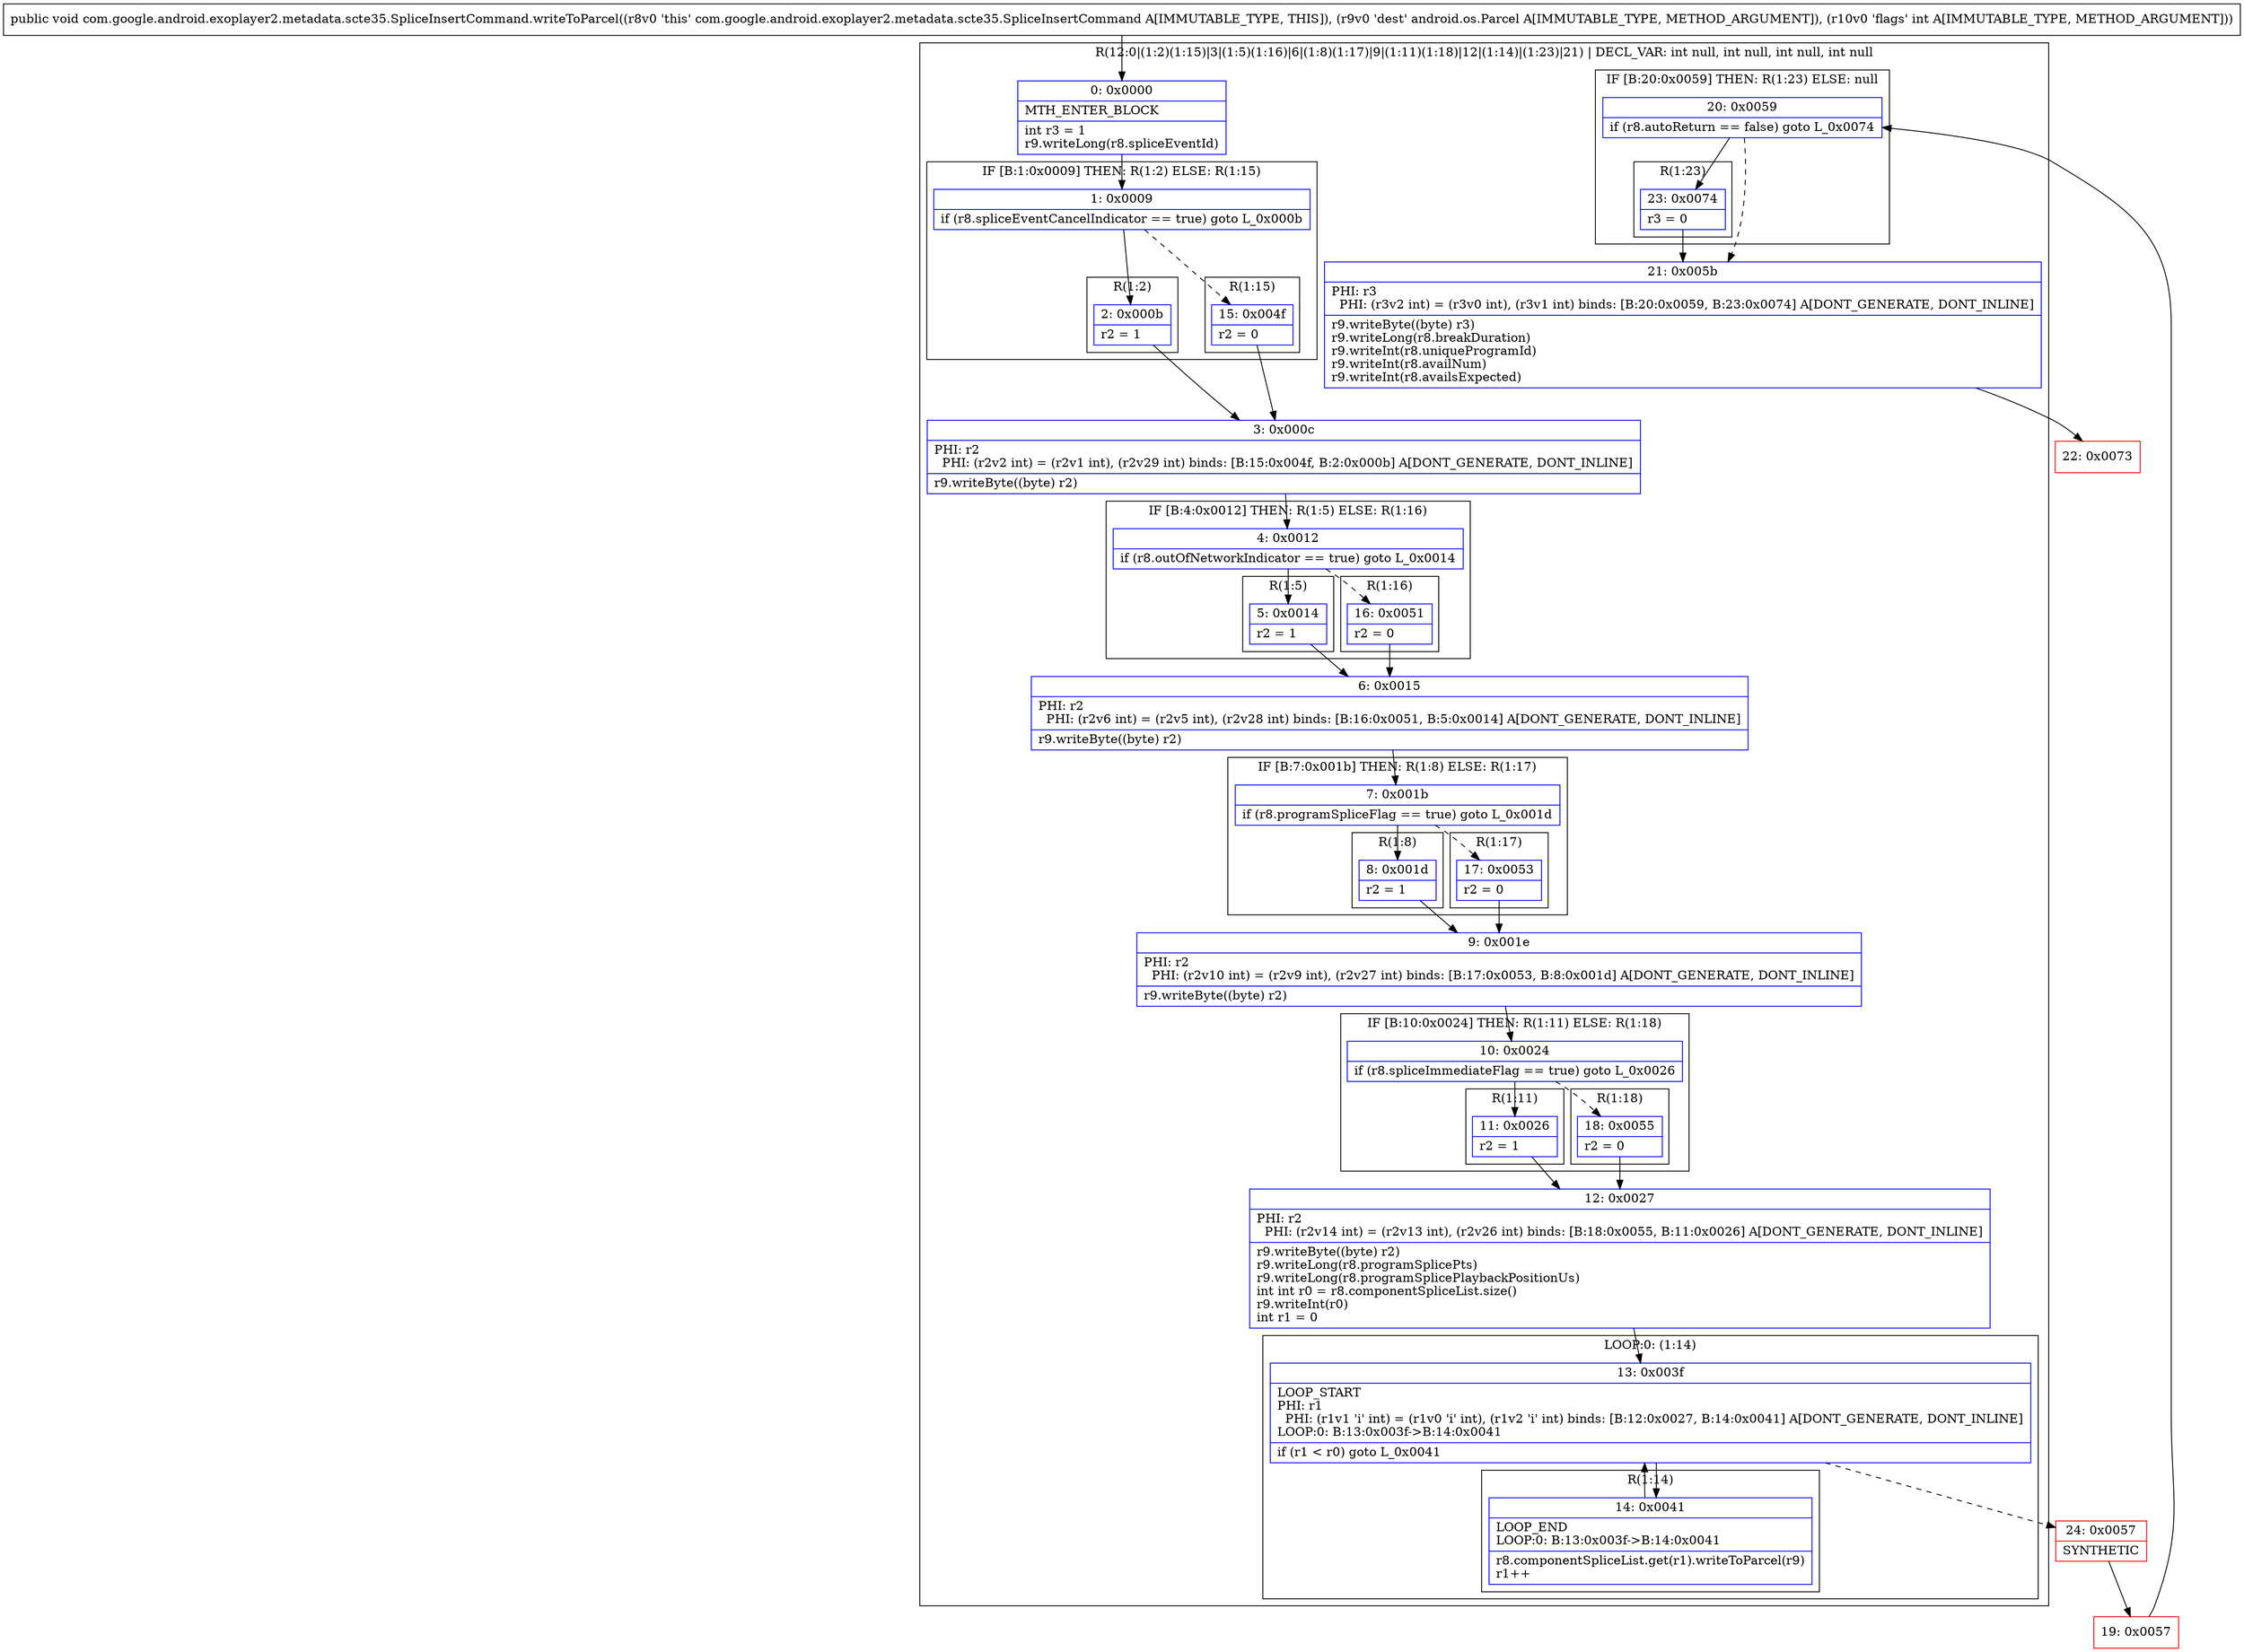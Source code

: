 digraph "CFG forcom.google.android.exoplayer2.metadata.scte35.SpliceInsertCommand.writeToParcel(Landroid\/os\/Parcel;I)V" {
subgraph cluster_Region_1414328348 {
label = "R(12:0|(1:2)(1:15)|3|(1:5)(1:16)|6|(1:8)(1:17)|9|(1:11)(1:18)|12|(1:14)|(1:23)|21) | DECL_VAR: int null, int null, int null, int null\l";
node [shape=record,color=blue];
Node_0 [shape=record,label="{0\:\ 0x0000|MTH_ENTER_BLOCK\l|int r3 = 1\lr9.writeLong(r8.spliceEventId)\l}"];
subgraph cluster_IfRegion_1018626962 {
label = "IF [B:1:0x0009] THEN: R(1:2) ELSE: R(1:15)";
node [shape=record,color=blue];
Node_1 [shape=record,label="{1\:\ 0x0009|if (r8.spliceEventCancelIndicator == true) goto L_0x000b\l}"];
subgraph cluster_Region_1863680380 {
label = "R(1:2)";
node [shape=record,color=blue];
Node_2 [shape=record,label="{2\:\ 0x000b|r2 = 1\l}"];
}
subgraph cluster_Region_1758411612 {
label = "R(1:15)";
node [shape=record,color=blue];
Node_15 [shape=record,label="{15\:\ 0x004f|r2 = 0\l}"];
}
}
Node_3 [shape=record,label="{3\:\ 0x000c|PHI: r2 \l  PHI: (r2v2 int) = (r2v1 int), (r2v29 int) binds: [B:15:0x004f, B:2:0x000b] A[DONT_GENERATE, DONT_INLINE]\l|r9.writeByte((byte) r2)\l}"];
subgraph cluster_IfRegion_784781201 {
label = "IF [B:4:0x0012] THEN: R(1:5) ELSE: R(1:16)";
node [shape=record,color=blue];
Node_4 [shape=record,label="{4\:\ 0x0012|if (r8.outOfNetworkIndicator == true) goto L_0x0014\l}"];
subgraph cluster_Region_1782296362 {
label = "R(1:5)";
node [shape=record,color=blue];
Node_5 [shape=record,label="{5\:\ 0x0014|r2 = 1\l}"];
}
subgraph cluster_Region_1550471314 {
label = "R(1:16)";
node [shape=record,color=blue];
Node_16 [shape=record,label="{16\:\ 0x0051|r2 = 0\l}"];
}
}
Node_6 [shape=record,label="{6\:\ 0x0015|PHI: r2 \l  PHI: (r2v6 int) = (r2v5 int), (r2v28 int) binds: [B:16:0x0051, B:5:0x0014] A[DONT_GENERATE, DONT_INLINE]\l|r9.writeByte((byte) r2)\l}"];
subgraph cluster_IfRegion_1892061835 {
label = "IF [B:7:0x001b] THEN: R(1:8) ELSE: R(1:17)";
node [shape=record,color=blue];
Node_7 [shape=record,label="{7\:\ 0x001b|if (r8.programSpliceFlag == true) goto L_0x001d\l}"];
subgraph cluster_Region_945949824 {
label = "R(1:8)";
node [shape=record,color=blue];
Node_8 [shape=record,label="{8\:\ 0x001d|r2 = 1\l}"];
}
subgraph cluster_Region_2076146922 {
label = "R(1:17)";
node [shape=record,color=blue];
Node_17 [shape=record,label="{17\:\ 0x0053|r2 = 0\l}"];
}
}
Node_9 [shape=record,label="{9\:\ 0x001e|PHI: r2 \l  PHI: (r2v10 int) = (r2v9 int), (r2v27 int) binds: [B:17:0x0053, B:8:0x001d] A[DONT_GENERATE, DONT_INLINE]\l|r9.writeByte((byte) r2)\l}"];
subgraph cluster_IfRegion_1251488389 {
label = "IF [B:10:0x0024] THEN: R(1:11) ELSE: R(1:18)";
node [shape=record,color=blue];
Node_10 [shape=record,label="{10\:\ 0x0024|if (r8.spliceImmediateFlag == true) goto L_0x0026\l}"];
subgraph cluster_Region_24612555 {
label = "R(1:11)";
node [shape=record,color=blue];
Node_11 [shape=record,label="{11\:\ 0x0026|r2 = 1\l}"];
}
subgraph cluster_Region_906114526 {
label = "R(1:18)";
node [shape=record,color=blue];
Node_18 [shape=record,label="{18\:\ 0x0055|r2 = 0\l}"];
}
}
Node_12 [shape=record,label="{12\:\ 0x0027|PHI: r2 \l  PHI: (r2v14 int) = (r2v13 int), (r2v26 int) binds: [B:18:0x0055, B:11:0x0026] A[DONT_GENERATE, DONT_INLINE]\l|r9.writeByte((byte) r2)\lr9.writeLong(r8.programSplicePts)\lr9.writeLong(r8.programSplicePlaybackPositionUs)\lint int r0 = r8.componentSpliceList.size()\lr9.writeInt(r0)\lint r1 = 0\l}"];
subgraph cluster_LoopRegion_28310051 {
label = "LOOP:0: (1:14)";
node [shape=record,color=blue];
Node_13 [shape=record,label="{13\:\ 0x003f|LOOP_START\lPHI: r1 \l  PHI: (r1v1 'i' int) = (r1v0 'i' int), (r1v2 'i' int) binds: [B:12:0x0027, B:14:0x0041] A[DONT_GENERATE, DONT_INLINE]\lLOOP:0: B:13:0x003f\-\>B:14:0x0041\l|if (r1 \< r0) goto L_0x0041\l}"];
subgraph cluster_Region_687988890 {
label = "R(1:14)";
node [shape=record,color=blue];
Node_14 [shape=record,label="{14\:\ 0x0041|LOOP_END\lLOOP:0: B:13:0x003f\-\>B:14:0x0041\l|r8.componentSpliceList.get(r1).writeToParcel(r9)\lr1++\l}"];
}
}
subgraph cluster_IfRegion_1320621015 {
label = "IF [B:20:0x0059] THEN: R(1:23) ELSE: null";
node [shape=record,color=blue];
Node_20 [shape=record,label="{20\:\ 0x0059|if (r8.autoReturn == false) goto L_0x0074\l}"];
subgraph cluster_Region_1744450486 {
label = "R(1:23)";
node [shape=record,color=blue];
Node_23 [shape=record,label="{23\:\ 0x0074|r3 = 0\l}"];
}
}
Node_21 [shape=record,label="{21\:\ 0x005b|PHI: r3 \l  PHI: (r3v2 int) = (r3v0 int), (r3v1 int) binds: [B:20:0x0059, B:23:0x0074] A[DONT_GENERATE, DONT_INLINE]\l|r9.writeByte((byte) r3)\lr9.writeLong(r8.breakDuration)\lr9.writeInt(r8.uniqueProgramId)\lr9.writeInt(r8.availNum)\lr9.writeInt(r8.availsExpected)\l}"];
}
Node_19 [shape=record,color=red,label="{19\:\ 0x0057}"];
Node_22 [shape=record,color=red,label="{22\:\ 0x0073}"];
Node_24 [shape=record,color=red,label="{24\:\ 0x0057|SYNTHETIC\l}"];
MethodNode[shape=record,label="{public void com.google.android.exoplayer2.metadata.scte35.SpliceInsertCommand.writeToParcel((r8v0 'this' com.google.android.exoplayer2.metadata.scte35.SpliceInsertCommand A[IMMUTABLE_TYPE, THIS]), (r9v0 'dest' android.os.Parcel A[IMMUTABLE_TYPE, METHOD_ARGUMENT]), (r10v0 'flags' int A[IMMUTABLE_TYPE, METHOD_ARGUMENT])) }"];
MethodNode -> Node_0;
Node_0 -> Node_1;
Node_1 -> Node_2;
Node_1 -> Node_15[style=dashed];
Node_2 -> Node_3;
Node_15 -> Node_3;
Node_3 -> Node_4;
Node_4 -> Node_5;
Node_4 -> Node_16[style=dashed];
Node_5 -> Node_6;
Node_16 -> Node_6;
Node_6 -> Node_7;
Node_7 -> Node_8;
Node_7 -> Node_17[style=dashed];
Node_8 -> Node_9;
Node_17 -> Node_9;
Node_9 -> Node_10;
Node_10 -> Node_11;
Node_10 -> Node_18[style=dashed];
Node_11 -> Node_12;
Node_18 -> Node_12;
Node_12 -> Node_13;
Node_13 -> Node_14;
Node_13 -> Node_24[style=dashed];
Node_14 -> Node_13;
Node_20 -> Node_21[style=dashed];
Node_20 -> Node_23;
Node_23 -> Node_21;
Node_21 -> Node_22;
Node_19 -> Node_20;
Node_24 -> Node_19;
}

